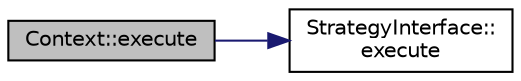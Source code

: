 digraph "Context::execute"
{
  edge [fontname="Helvetica",fontsize="10",labelfontname="Helvetica",labelfontsize="10"];
  node [fontname="Helvetica",fontsize="10",shape=record];
  rankdir="LR";
  Node1 [label="Context::execute",height=0.2,width=0.4,color="black", fillcolor="grey75", style="filled", fontcolor="black"];
  Node1 -> Node2 [color="midnightblue",fontsize="10",style="solid",fontname="Helvetica"];
  Node2 [label="StrategyInterface::\lexecute",height=0.2,width=0.4,color="black", fillcolor="white", style="filled",URL="$classStrategyInterface.html#a546e9e32a79d823262eb861919fd6653"];
}
